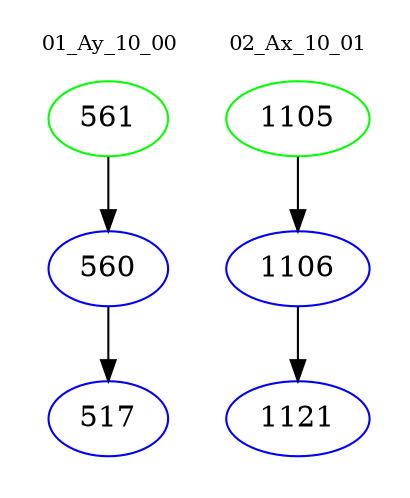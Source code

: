 digraph{
subgraph cluster_0 {
color = white
label = "01_Ay_10_00";
fontsize=10;
T0_561 [label="561", color="green"]
T0_561 -> T0_560 [color="black"]
T0_560 [label="560", color="blue"]
T0_560 -> T0_517 [color="black"]
T0_517 [label="517", color="blue"]
}
subgraph cluster_1 {
color = white
label = "02_Ax_10_01";
fontsize=10;
T1_1105 [label="1105", color="green"]
T1_1105 -> T1_1106 [color="black"]
T1_1106 [label="1106", color="blue"]
T1_1106 -> T1_1121 [color="black"]
T1_1121 [label="1121", color="blue"]
}
}
